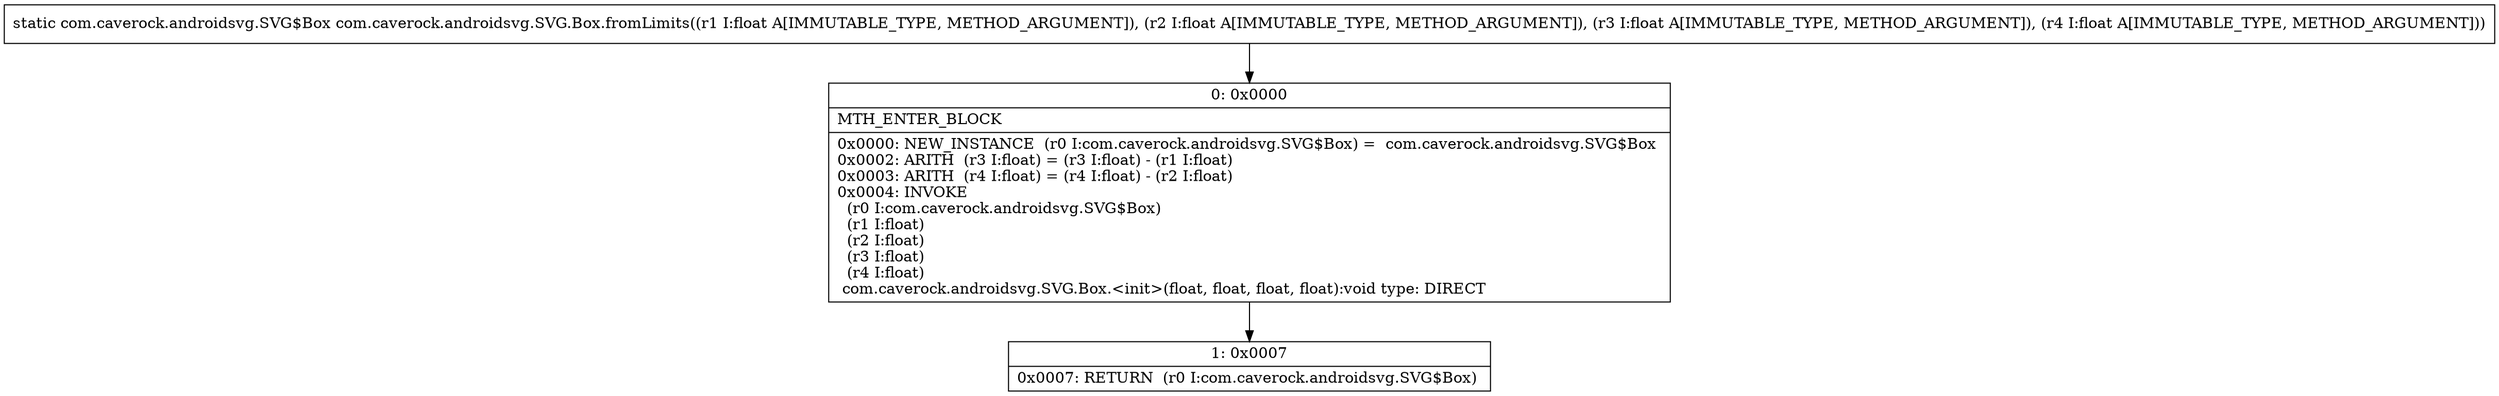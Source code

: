 digraph "CFG forcom.caverock.androidsvg.SVG.Box.fromLimits(FFFF)Lcom\/caverock\/androidsvg\/SVG$Box;" {
Node_0 [shape=record,label="{0\:\ 0x0000|MTH_ENTER_BLOCK\l|0x0000: NEW_INSTANCE  (r0 I:com.caverock.androidsvg.SVG$Box) =  com.caverock.androidsvg.SVG$Box \l0x0002: ARITH  (r3 I:float) = (r3 I:float) \- (r1 I:float) \l0x0003: ARITH  (r4 I:float) = (r4 I:float) \- (r2 I:float) \l0x0004: INVOKE  \l  (r0 I:com.caverock.androidsvg.SVG$Box)\l  (r1 I:float)\l  (r2 I:float)\l  (r3 I:float)\l  (r4 I:float)\l com.caverock.androidsvg.SVG.Box.\<init\>(float, float, float, float):void type: DIRECT \l}"];
Node_1 [shape=record,label="{1\:\ 0x0007|0x0007: RETURN  (r0 I:com.caverock.androidsvg.SVG$Box) \l}"];
MethodNode[shape=record,label="{static com.caverock.androidsvg.SVG$Box com.caverock.androidsvg.SVG.Box.fromLimits((r1 I:float A[IMMUTABLE_TYPE, METHOD_ARGUMENT]), (r2 I:float A[IMMUTABLE_TYPE, METHOD_ARGUMENT]), (r3 I:float A[IMMUTABLE_TYPE, METHOD_ARGUMENT]), (r4 I:float A[IMMUTABLE_TYPE, METHOD_ARGUMENT])) }"];
MethodNode -> Node_0;
Node_0 -> Node_1;
}

